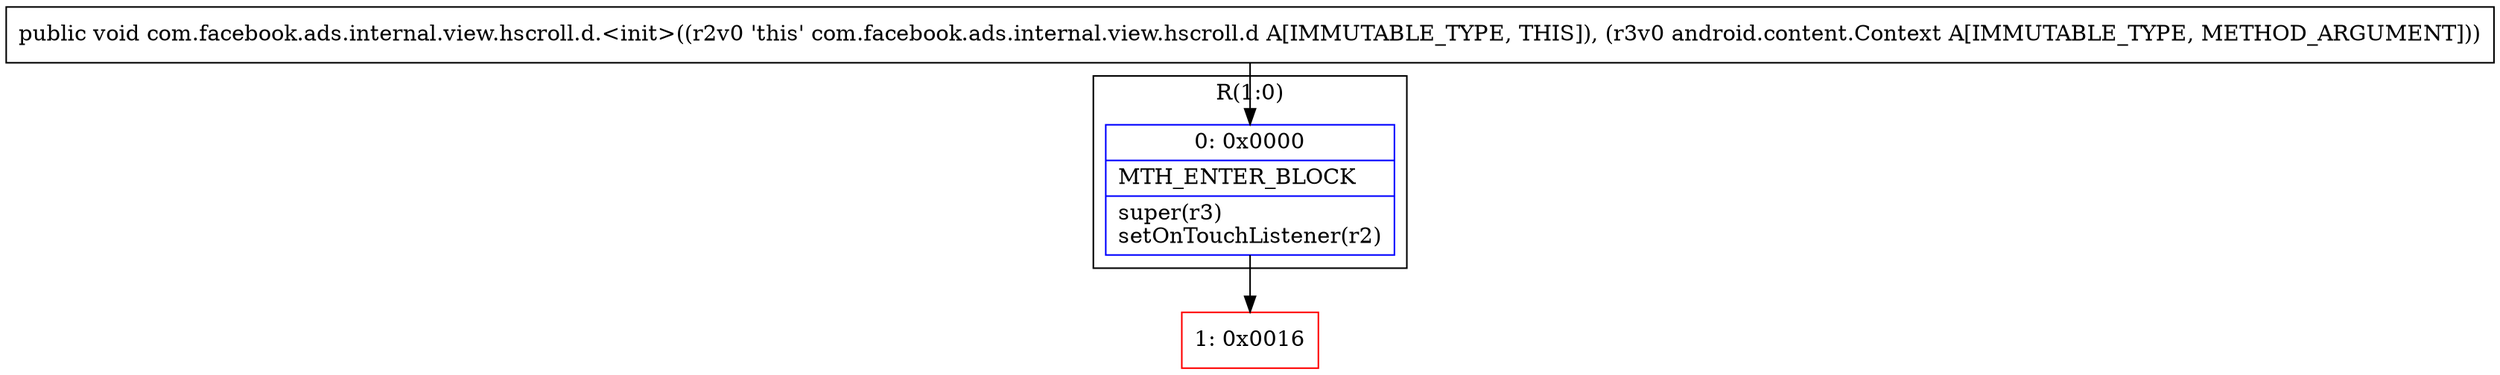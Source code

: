 digraph "CFG forcom.facebook.ads.internal.view.hscroll.d.\<init\>(Landroid\/content\/Context;)V" {
subgraph cluster_Region_505331060 {
label = "R(1:0)";
node [shape=record,color=blue];
Node_0 [shape=record,label="{0\:\ 0x0000|MTH_ENTER_BLOCK\l|super(r3)\lsetOnTouchListener(r2)\l}"];
}
Node_1 [shape=record,color=red,label="{1\:\ 0x0016}"];
MethodNode[shape=record,label="{public void com.facebook.ads.internal.view.hscroll.d.\<init\>((r2v0 'this' com.facebook.ads.internal.view.hscroll.d A[IMMUTABLE_TYPE, THIS]), (r3v0 android.content.Context A[IMMUTABLE_TYPE, METHOD_ARGUMENT])) }"];
MethodNode -> Node_0;
Node_0 -> Node_1;
}

